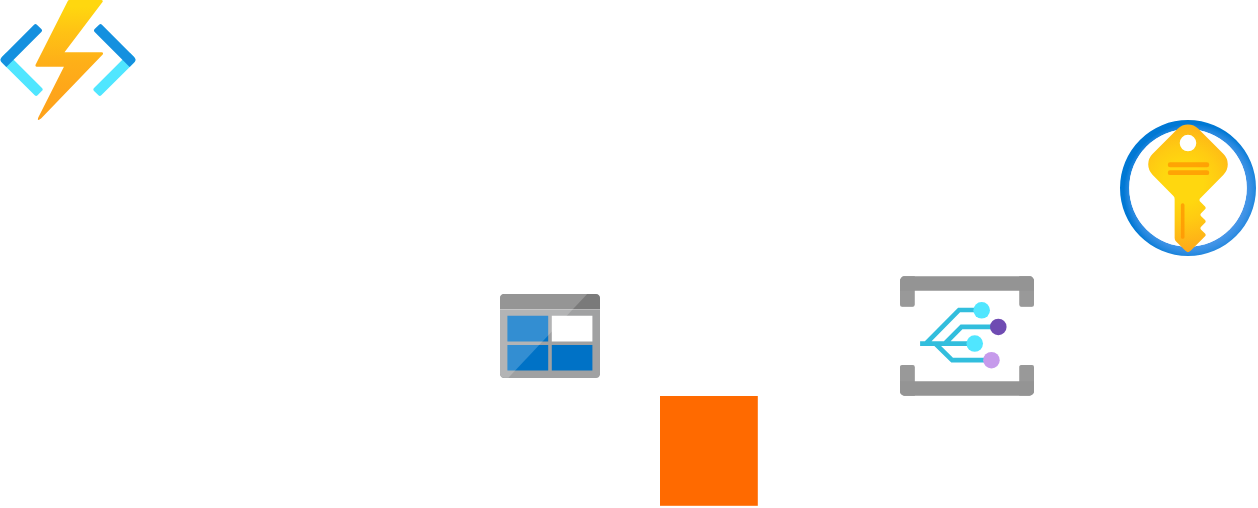 <mxfile>
    <diagram id="1IQ-MYn1hgej9a9-wLmq" name="ページ1">
        <mxGraphModel dx="174" dy="114" grid="1" gridSize="10" guides="1" tooltips="1" connect="1" arrows="1" fold="1" page="1" pageScale="1" pageWidth="827" pageHeight="1169" math="0" shadow="0">
            <root>
                <mxCell id="0"/>
                <mxCell id="1" parent="0"/>
                <mxCell id="4" value="" style="image;aspect=fixed;html=1;points=[];align=center;fontSize=12;image=img/lib/azure2/compute/Function_Apps.svg;" parent="1" vertex="1">
                    <mxGeometry x="40" y="282" width="68" height="60" as="geometry"/>
                </mxCell>
                <mxCell id="5" value="" style="image;sketch=0;aspect=fixed;html=1;points=[];align=center;fontSize=12;image=img/lib/mscae/BlobBlock.svg;" parent="1" vertex="1">
                    <mxGeometry x="290" y="429" width="50" height="42" as="geometry"/>
                </mxCell>
                <mxCell id="6" value="" style="image;aspect=fixed;html=1;points=[];align=center;fontSize=12;image=img/lib/azure2/integration/Event_Grid_Domains.svg;" parent="1" vertex="1">
                    <mxGeometry x="490" y="420" width="67" height="60" as="geometry"/>
                </mxCell>
                <mxCell id="7" value="" style="image;aspect=fixed;html=1;points=[];align=center;fontSize=12;image=img/lib/azure2/security/Key_Vaults.svg;" parent="1" vertex="1">
                    <mxGeometry x="600" y="342" width="68" height="68" as="geometry"/>
                </mxCell>
                <mxCell id="8" value="" style="points=[];aspect=fixed;html=1;align=center;shadow=0;dashed=0;fillColor=#FF6A00;strokeColor=none;shape=mxgraph.alibaba_cloud.adb_analyticdb_for_mysql;" parent="1" vertex="1">
                    <mxGeometry x="370" y="480" width="48.9" height="54.9" as="geometry"/>
                </mxCell>
            </root>
        </mxGraphModel>
    </diagram>
</mxfile>